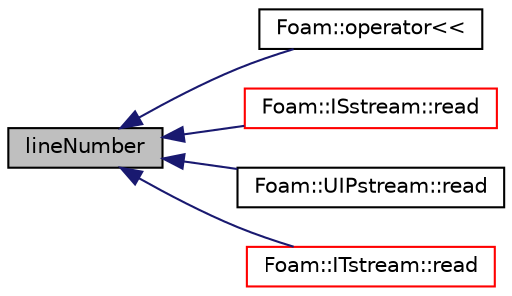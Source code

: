 digraph "lineNumber"
{
  bgcolor="transparent";
  edge [fontname="Helvetica",fontsize="10",labelfontname="Helvetica",labelfontsize="10"];
  node [fontname="Helvetica",fontsize="10",shape=record];
  rankdir="LR";
  Node1 [label="lineNumber",height=0.2,width=0.4,color="black", fillcolor="grey75", style="filled", fontcolor="black"];
  Node1 -> Node2 [dir="back",color="midnightblue",fontsize="10",style="solid",fontname="Helvetica"];
  Node2 [label="Foam::operator\<\<",height=0.2,width=0.4,color="black",URL="$a10936.html#a609e356ecf969e67ae8ffc4d99dc9c64"];
  Node1 -> Node3 [dir="back",color="midnightblue",fontsize="10",style="solid",fontname="Helvetica"];
  Node3 [label="Foam::ISstream::read",height=0.2,width=0.4,color="red",URL="$a01222.html#a3d4b02e5b143d1a4ba9a5b34f11b4ed1",tooltip="Return next token from stream. "];
  Node1 -> Node4 [dir="back",color="midnightblue",fontsize="10",style="solid",fontname="Helvetica"];
  Node4 [label="Foam::UIPstream::read",height=0.2,width=0.4,color="black",URL="$a02848.html#a3d4b02e5b143d1a4ba9a5b34f11b4ed1",tooltip="Return next token from stream. "];
  Node1 -> Node5 [dir="back",color="midnightblue",fontsize="10",style="solid",fontname="Helvetica"];
  Node5 [label="Foam::ITstream::read",height=0.2,width=0.4,color="red",URL="$a01240.html#a3d4b02e5b143d1a4ba9a5b34f11b4ed1",tooltip="Return next token from stream. "];
}
